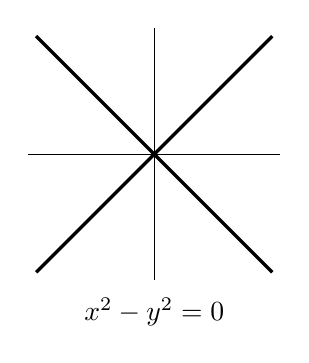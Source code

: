 \begin{tikzpicture}[scale=.5]
  \draw (-3.2,0)--(3.2,0);
  \draw (0,-3.2)--(0,3.2);

  \draw[very thick] plot[samples=100, domain=-3:3](\x, \x);
  \draw[very thick] plot[samples=100, domain=-3:3](\x, -\x);
  \draw (0,-3.4) node[below] {$x^2-y^2=0$};
  
%   \foreach \x in {0.5, 1}{
%                \draw[thin] (\x,-0.025)--(\x,0.025);
%                \draw[thin] (-.025,\x)--(0.025,\x);
% };
  % \draw (0,-.025) node[below] {$0$};
  % \draw (.5,-.025) node[below] {$\frac{1}{2}$};
  % \draw (1,-.025) node[below] {$1$};
  % \draw (-.025,.5) node[left] {$\frac{1}{2}$};
  % \draw (-.025,1) node[left] {$1$};
\end{tikzpicture}
